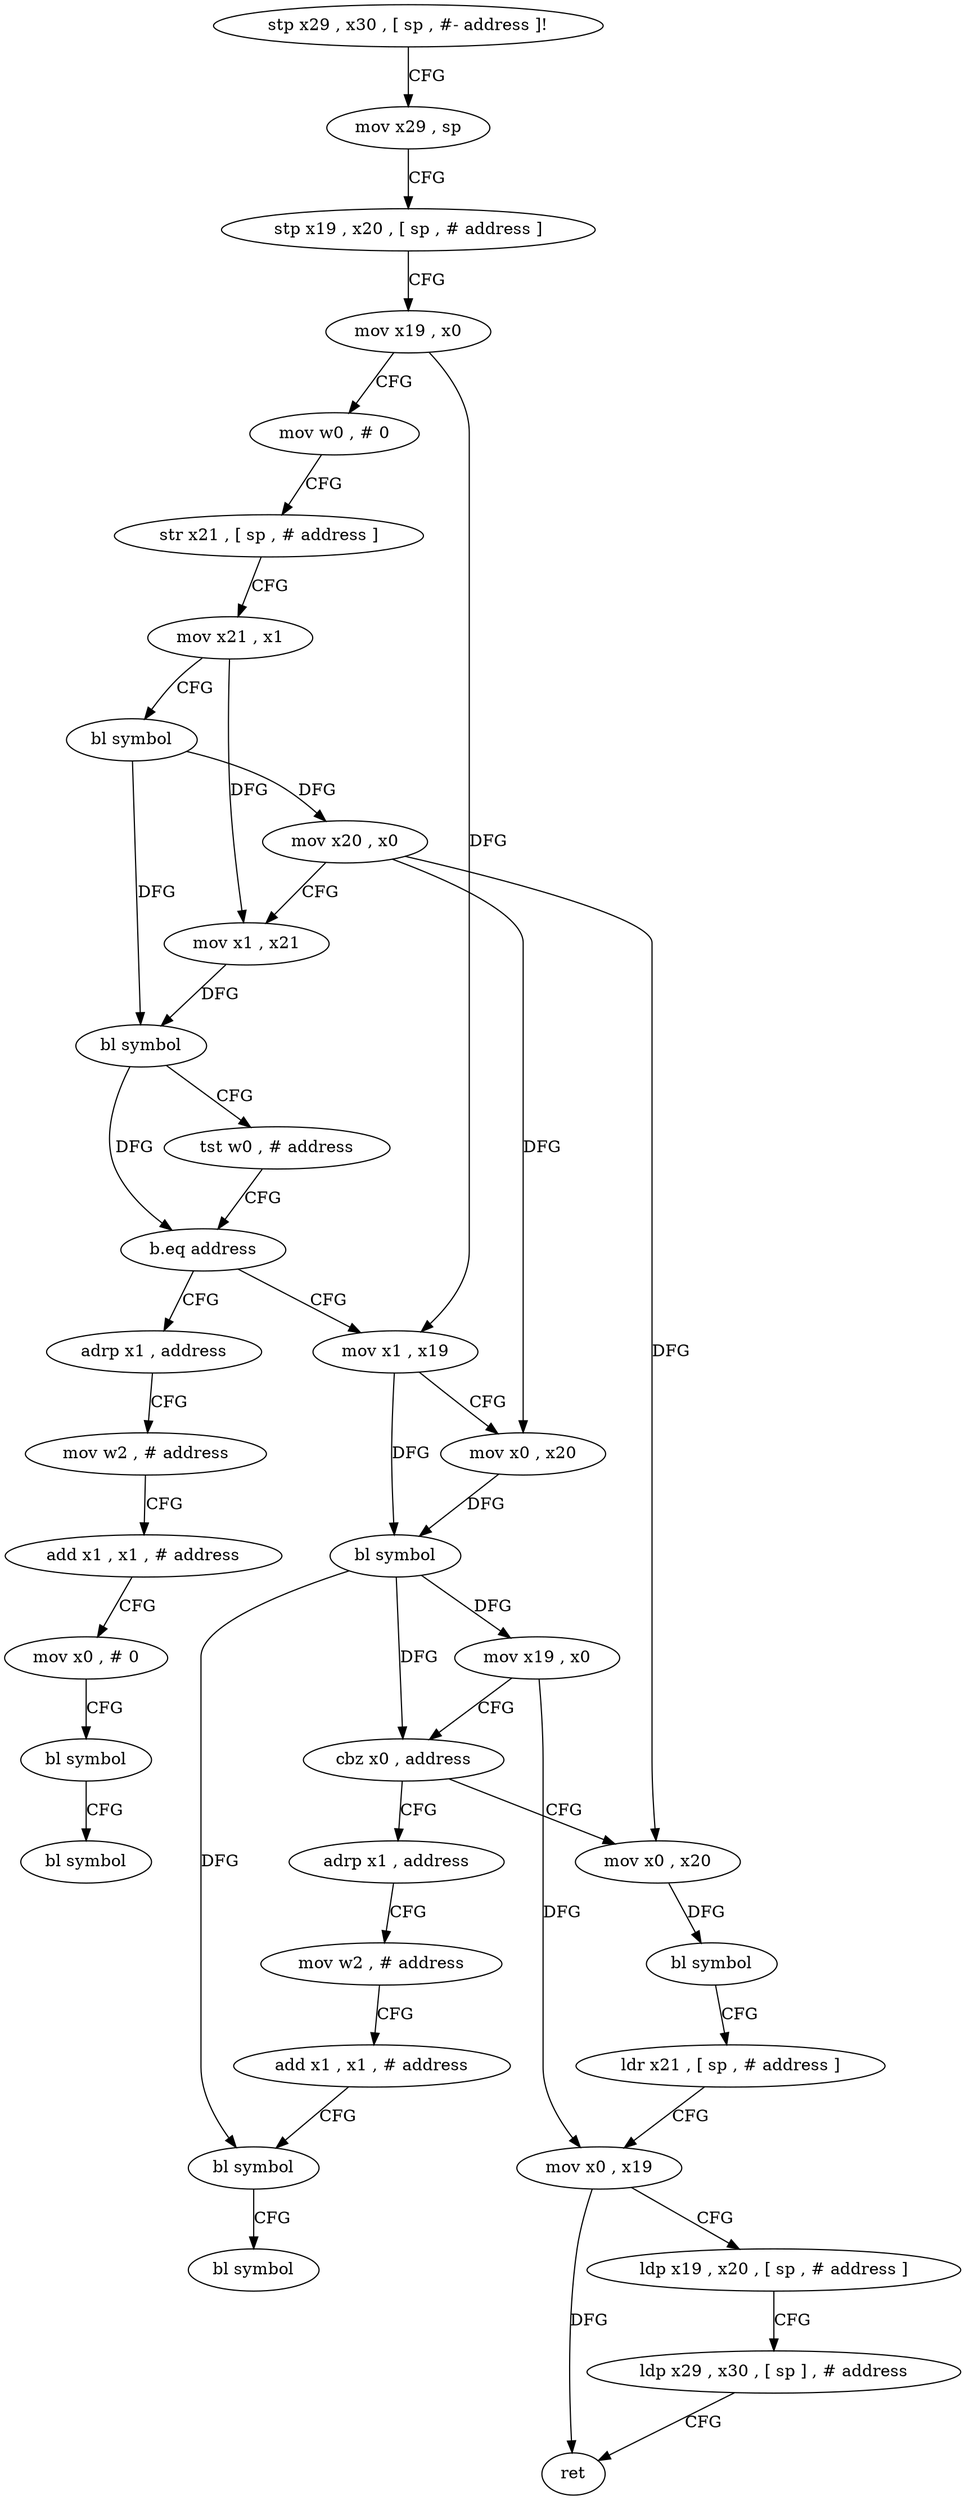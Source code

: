 digraph "func" {
"4216984" [label = "stp x29 , x30 , [ sp , #- address ]!" ]
"4216988" [label = "mov x29 , sp" ]
"4216992" [label = "stp x19 , x20 , [ sp , # address ]" ]
"4216996" [label = "mov x19 , x0" ]
"4217000" [label = "mov w0 , # 0" ]
"4217004" [label = "str x21 , [ sp , # address ]" ]
"4217008" [label = "mov x21 , x1" ]
"4217012" [label = "bl symbol" ]
"4217016" [label = "mov x20 , x0" ]
"4217020" [label = "mov x1 , x21" ]
"4217024" [label = "bl symbol" ]
"4217028" [label = "tst w0 , # address" ]
"4217032" [label = "b.eq address" ]
"4217088" [label = "adrp x1 , address" ]
"4217036" [label = "mov x1 , x19" ]
"4217092" [label = "mov w2 , # address" ]
"4217096" [label = "add x1 , x1 , # address" ]
"4217100" [label = "mov x0 , # 0" ]
"4217104" [label = "bl symbol" ]
"4217108" [label = "bl symbol" ]
"4217040" [label = "mov x0 , x20" ]
"4217044" [label = "bl symbol" ]
"4217048" [label = "mov x19 , x0" ]
"4217052" [label = "cbz x0 , address" ]
"4217132" [label = "adrp x1 , address" ]
"4217056" [label = "mov x0 , x20" ]
"4217136" [label = "mov w2 , # address" ]
"4217140" [label = "add x1 , x1 , # address" ]
"4217144" [label = "bl symbol" ]
"4217148" [label = "bl symbol" ]
"4217060" [label = "bl symbol" ]
"4217064" [label = "ldr x21 , [ sp , # address ]" ]
"4217068" [label = "mov x0 , x19" ]
"4217072" [label = "ldp x19 , x20 , [ sp , # address ]" ]
"4217076" [label = "ldp x29 , x30 , [ sp ] , # address" ]
"4217080" [label = "ret" ]
"4216984" -> "4216988" [ label = "CFG" ]
"4216988" -> "4216992" [ label = "CFG" ]
"4216992" -> "4216996" [ label = "CFG" ]
"4216996" -> "4217000" [ label = "CFG" ]
"4216996" -> "4217036" [ label = "DFG" ]
"4217000" -> "4217004" [ label = "CFG" ]
"4217004" -> "4217008" [ label = "CFG" ]
"4217008" -> "4217012" [ label = "CFG" ]
"4217008" -> "4217020" [ label = "DFG" ]
"4217012" -> "4217016" [ label = "DFG" ]
"4217012" -> "4217024" [ label = "DFG" ]
"4217016" -> "4217020" [ label = "CFG" ]
"4217016" -> "4217040" [ label = "DFG" ]
"4217016" -> "4217056" [ label = "DFG" ]
"4217020" -> "4217024" [ label = "DFG" ]
"4217024" -> "4217028" [ label = "CFG" ]
"4217024" -> "4217032" [ label = "DFG" ]
"4217028" -> "4217032" [ label = "CFG" ]
"4217032" -> "4217088" [ label = "CFG" ]
"4217032" -> "4217036" [ label = "CFG" ]
"4217088" -> "4217092" [ label = "CFG" ]
"4217036" -> "4217040" [ label = "CFG" ]
"4217036" -> "4217044" [ label = "DFG" ]
"4217092" -> "4217096" [ label = "CFG" ]
"4217096" -> "4217100" [ label = "CFG" ]
"4217100" -> "4217104" [ label = "CFG" ]
"4217104" -> "4217108" [ label = "CFG" ]
"4217040" -> "4217044" [ label = "DFG" ]
"4217044" -> "4217048" [ label = "DFG" ]
"4217044" -> "4217052" [ label = "DFG" ]
"4217044" -> "4217144" [ label = "DFG" ]
"4217048" -> "4217052" [ label = "CFG" ]
"4217048" -> "4217068" [ label = "DFG" ]
"4217052" -> "4217132" [ label = "CFG" ]
"4217052" -> "4217056" [ label = "CFG" ]
"4217132" -> "4217136" [ label = "CFG" ]
"4217056" -> "4217060" [ label = "DFG" ]
"4217136" -> "4217140" [ label = "CFG" ]
"4217140" -> "4217144" [ label = "CFG" ]
"4217144" -> "4217148" [ label = "CFG" ]
"4217060" -> "4217064" [ label = "CFG" ]
"4217064" -> "4217068" [ label = "CFG" ]
"4217068" -> "4217072" [ label = "CFG" ]
"4217068" -> "4217080" [ label = "DFG" ]
"4217072" -> "4217076" [ label = "CFG" ]
"4217076" -> "4217080" [ label = "CFG" ]
}
